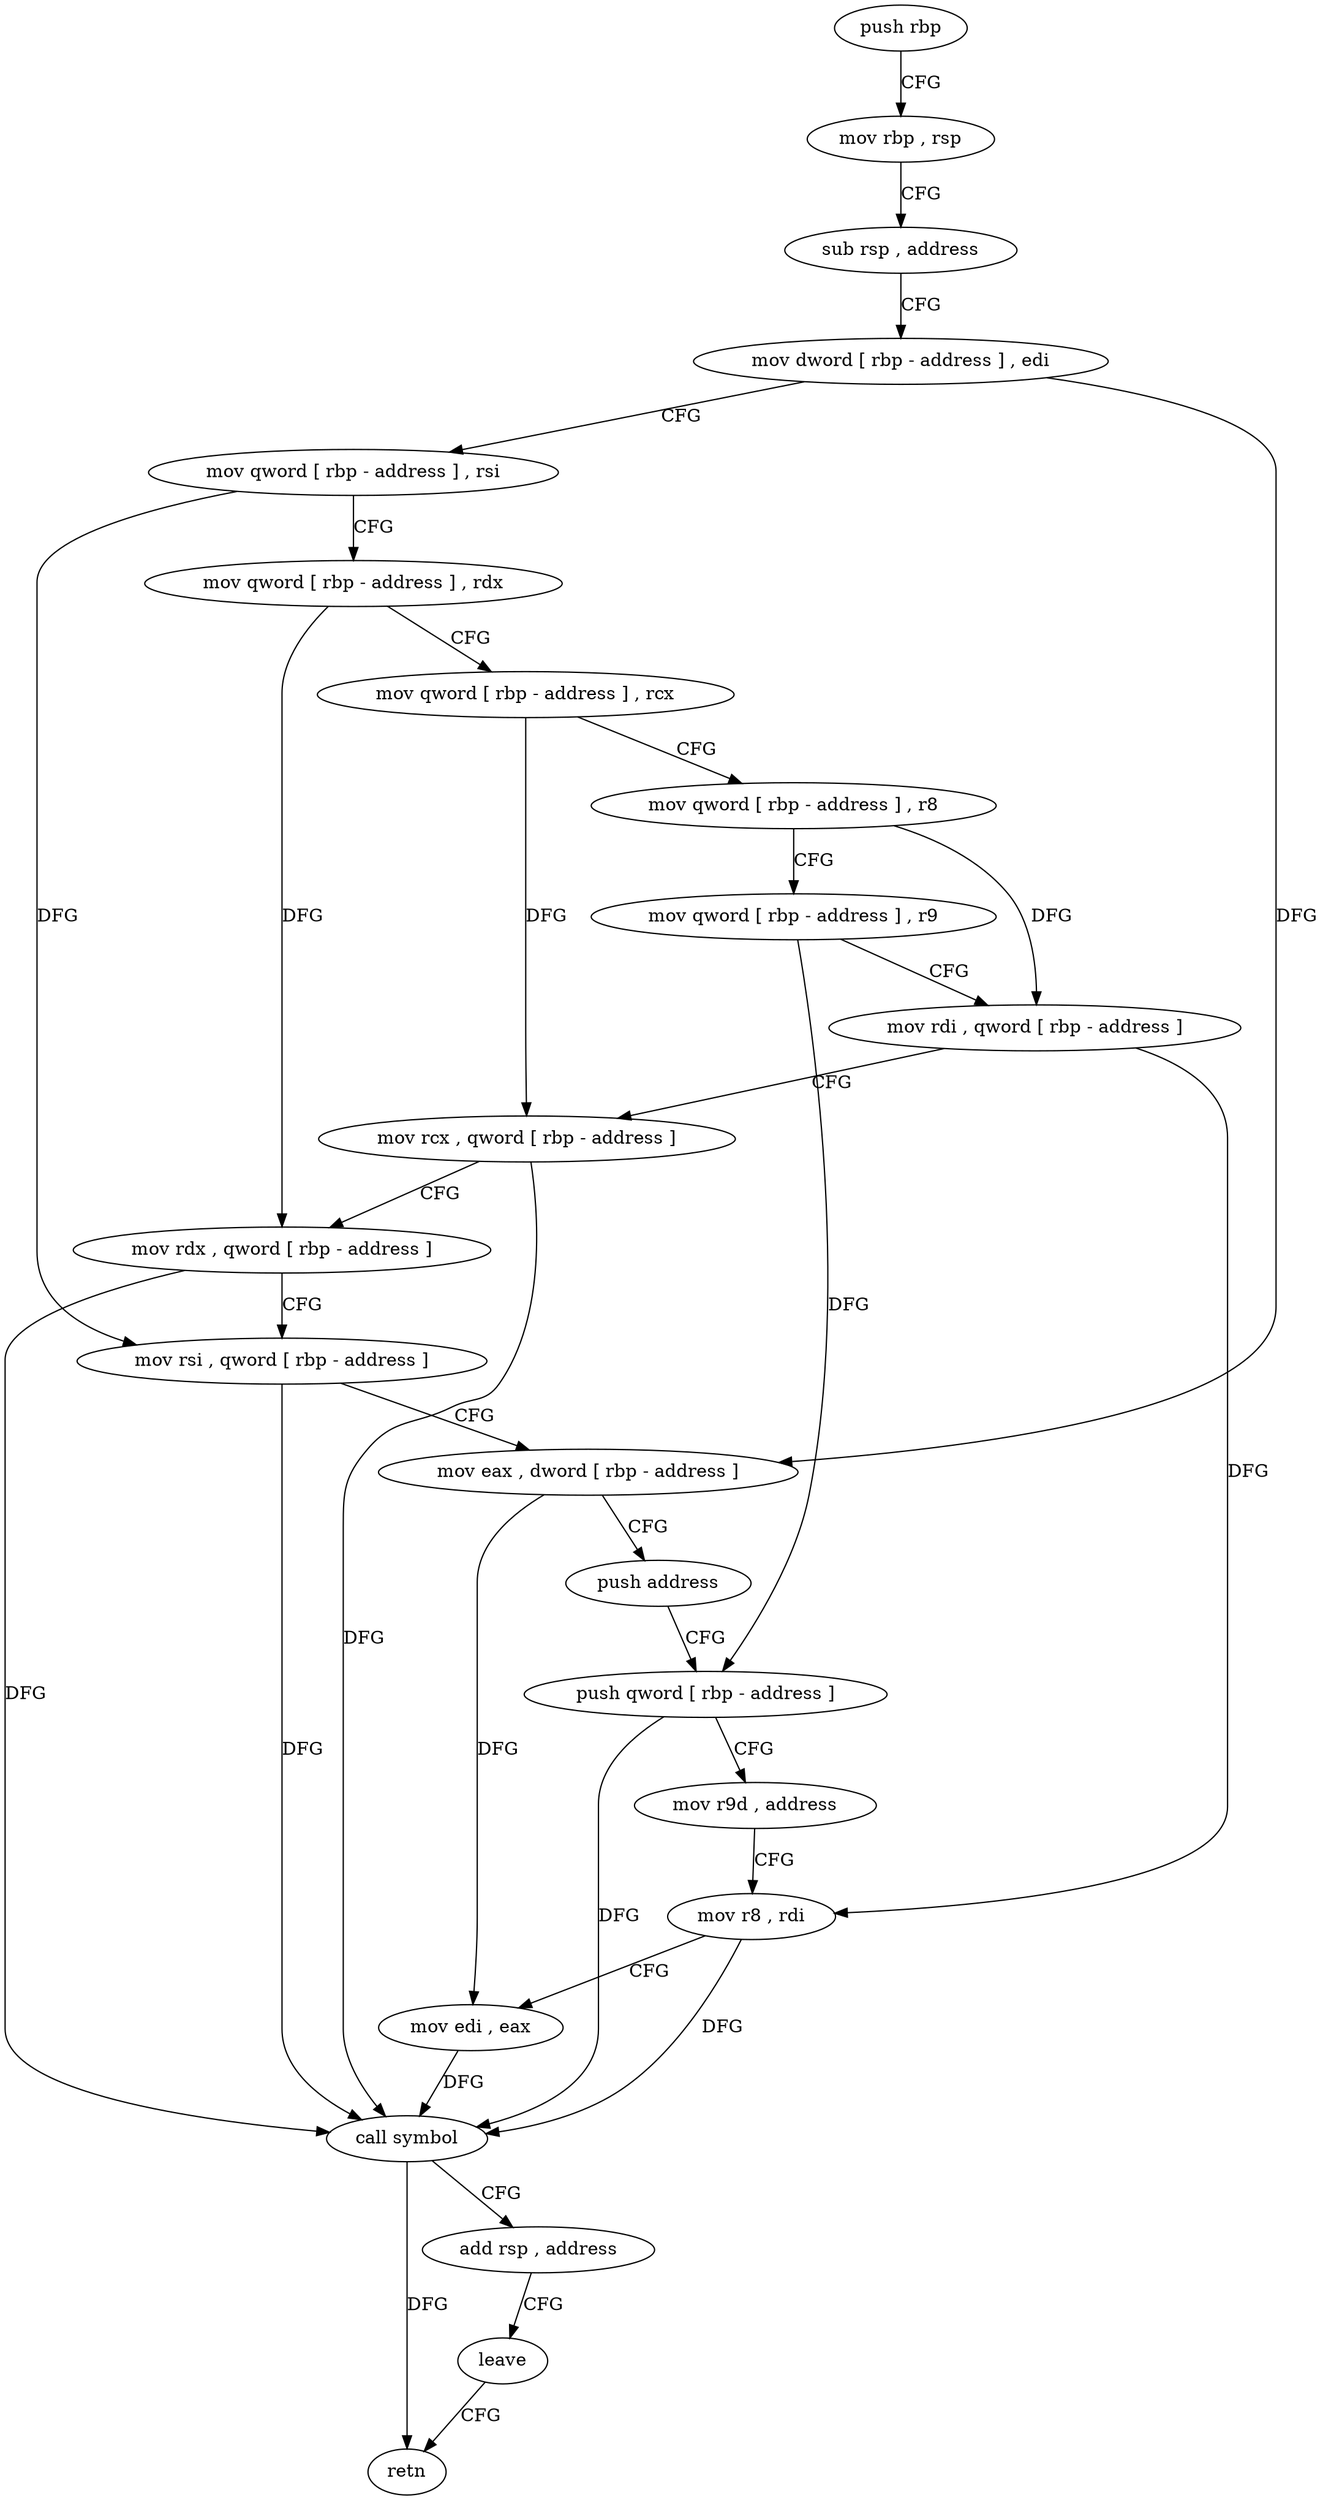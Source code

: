 digraph "func" {
"4207324" [label = "push rbp" ]
"4207325" [label = "mov rbp , rsp" ]
"4207328" [label = "sub rsp , address" ]
"4207332" [label = "mov dword [ rbp - address ] , edi" ]
"4207335" [label = "mov qword [ rbp - address ] , rsi" ]
"4207339" [label = "mov qword [ rbp - address ] , rdx" ]
"4207343" [label = "mov qword [ rbp - address ] , rcx" ]
"4207347" [label = "mov qword [ rbp - address ] , r8" ]
"4207351" [label = "mov qword [ rbp - address ] , r9" ]
"4207355" [label = "mov rdi , qword [ rbp - address ]" ]
"4207359" [label = "mov rcx , qword [ rbp - address ]" ]
"4207363" [label = "mov rdx , qword [ rbp - address ]" ]
"4207367" [label = "mov rsi , qword [ rbp - address ]" ]
"4207371" [label = "mov eax , dword [ rbp - address ]" ]
"4207374" [label = "push address" ]
"4207376" [label = "push qword [ rbp - address ]" ]
"4207379" [label = "mov r9d , address" ]
"4207385" [label = "mov r8 , rdi" ]
"4207388" [label = "mov edi , eax" ]
"4207390" [label = "call symbol" ]
"4207395" [label = "add rsp , address" ]
"4207399" [label = "leave" ]
"4207400" [label = "retn" ]
"4207324" -> "4207325" [ label = "CFG" ]
"4207325" -> "4207328" [ label = "CFG" ]
"4207328" -> "4207332" [ label = "CFG" ]
"4207332" -> "4207335" [ label = "CFG" ]
"4207332" -> "4207371" [ label = "DFG" ]
"4207335" -> "4207339" [ label = "CFG" ]
"4207335" -> "4207367" [ label = "DFG" ]
"4207339" -> "4207343" [ label = "CFG" ]
"4207339" -> "4207363" [ label = "DFG" ]
"4207343" -> "4207347" [ label = "CFG" ]
"4207343" -> "4207359" [ label = "DFG" ]
"4207347" -> "4207351" [ label = "CFG" ]
"4207347" -> "4207355" [ label = "DFG" ]
"4207351" -> "4207355" [ label = "CFG" ]
"4207351" -> "4207376" [ label = "DFG" ]
"4207355" -> "4207359" [ label = "CFG" ]
"4207355" -> "4207385" [ label = "DFG" ]
"4207359" -> "4207363" [ label = "CFG" ]
"4207359" -> "4207390" [ label = "DFG" ]
"4207363" -> "4207367" [ label = "CFG" ]
"4207363" -> "4207390" [ label = "DFG" ]
"4207367" -> "4207371" [ label = "CFG" ]
"4207367" -> "4207390" [ label = "DFG" ]
"4207371" -> "4207374" [ label = "CFG" ]
"4207371" -> "4207388" [ label = "DFG" ]
"4207374" -> "4207376" [ label = "CFG" ]
"4207376" -> "4207379" [ label = "CFG" ]
"4207376" -> "4207390" [ label = "DFG" ]
"4207379" -> "4207385" [ label = "CFG" ]
"4207385" -> "4207388" [ label = "CFG" ]
"4207385" -> "4207390" [ label = "DFG" ]
"4207388" -> "4207390" [ label = "DFG" ]
"4207390" -> "4207395" [ label = "CFG" ]
"4207390" -> "4207400" [ label = "DFG" ]
"4207395" -> "4207399" [ label = "CFG" ]
"4207399" -> "4207400" [ label = "CFG" ]
}
